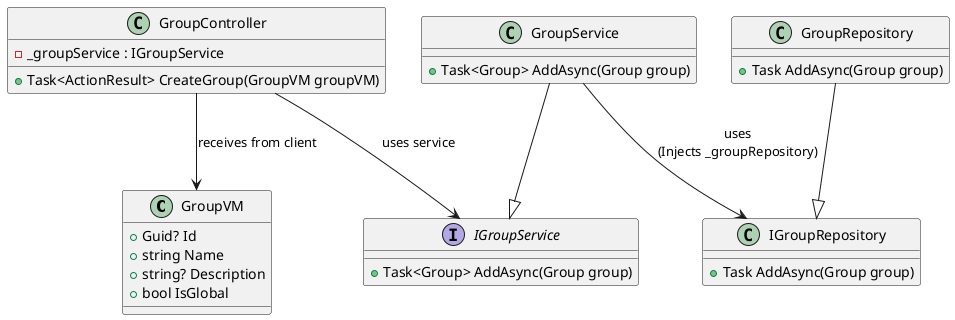 @startuml

' DTO sent from client to API
class GroupVM {
    +Guid? Id
    +string Name
    +string? Description
    +bool IsGlobal
}

interface IGroupService {
    +Task<Group> AddAsync(Group group)
}

' Service handling business logic
class GroupService {
    +Task<Group> AddAsync(Group group)
}

GroupService --|> IGroupService

' Repository for persisting data
class IGroupRepository {
    +Task AddAsync(Group group)
}

class GroupRepository {
    +Task AddAsync(Group group)
}

GroupRepository --|> IGroupRepository

' Controller receiving API requests
class GroupController {
    -_groupService : IGroupService
    +Task<ActionResult> CreateGroup(GroupVM groupVM)
}

' Relationships
GroupController --> GroupVM : receives from client
GroupController --> IGroupService : uses service
GroupService --> IGroupRepository : uses\n(Injects _groupRepository)

@enduml